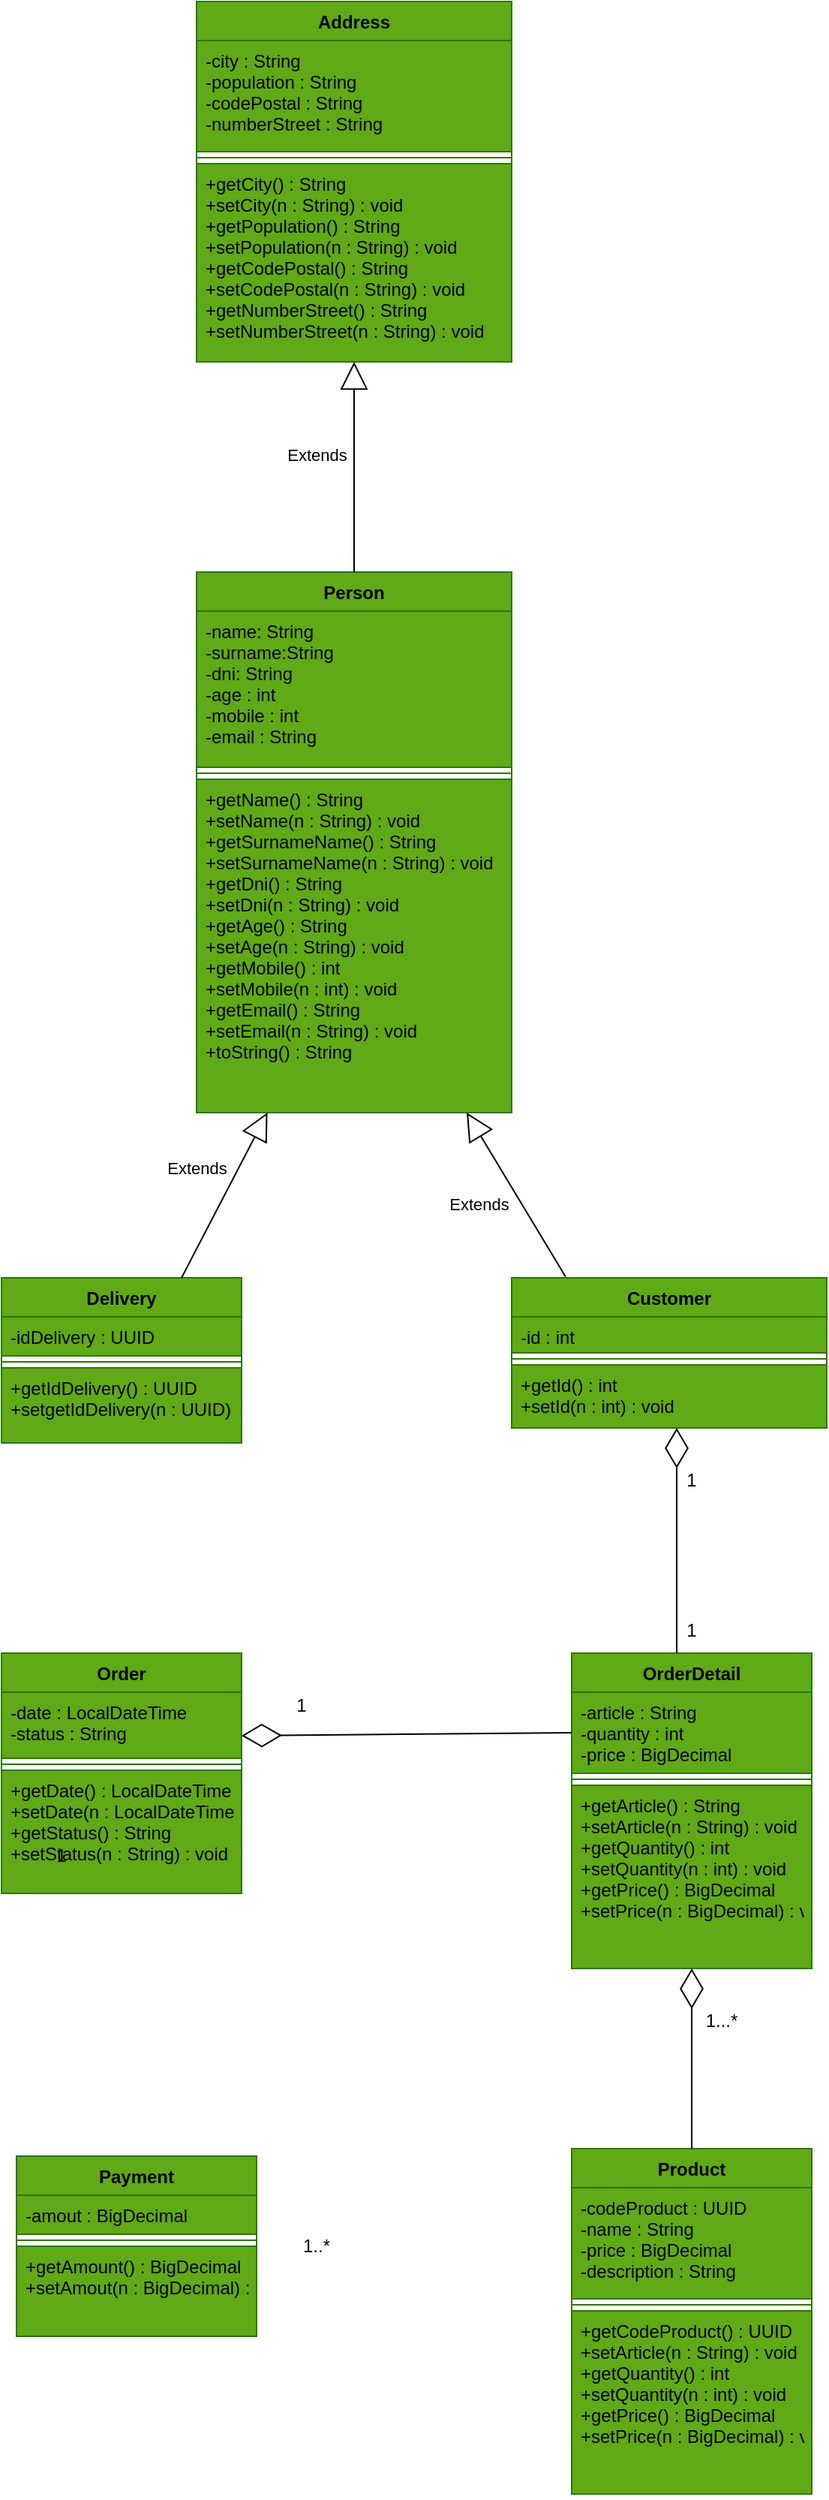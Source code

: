<mxfile>
    <diagram id="Tv7iavAmcZXi8wd-qXHu" name="Page-1">
        <mxGraphModel dx="1066" dy="2812" grid="1" gridSize="10" guides="1" tooltips="1" connect="1" arrows="1" fold="1" page="1" pageScale="1" pageWidth="850" pageHeight="1100" math="0" shadow="0">
            <root>
                <mxCell id="0"/>
                <mxCell id="1" parent="0"/>
                <mxCell id="2" value="Customer" style="swimlane;fontStyle=1;align=center;verticalAlign=top;childLayout=stackLayout;horizontal=1;startSize=26;horizontalStack=0;resizeParent=1;resizeParentMax=0;resizeLast=0;collapsible=1;marginBottom=0;fillColor=#60a917;fontColor=#000000;strokeColor=#2D7600;" parent="1" vertex="1">
                    <mxGeometry x="500" y="-320" width="210" height="100" as="geometry"/>
                </mxCell>
                <mxCell id="3" value="-id : int" style="text;strokeColor=#2D7600;fillColor=#60a917;align=left;verticalAlign=top;spacingLeft=4;spacingRight=4;overflow=hidden;rotatable=0;points=[[0,0.5],[1,0.5]];portConstraint=eastwest;fontColor=#000000;" parent="2" vertex="1">
                    <mxGeometry y="26" width="210" height="24" as="geometry"/>
                </mxCell>
                <mxCell id="4" value="" style="line;strokeWidth=1;fillColor=none;align=left;verticalAlign=middle;spacingTop=-1;spacingLeft=3;spacingRight=3;rotatable=0;labelPosition=right;points=[];portConstraint=eastwest;strokeColor=inherit;" parent="2" vertex="1">
                    <mxGeometry y="50" width="210" height="8" as="geometry"/>
                </mxCell>
                <mxCell id="5" value="+getId() : int&#10;+setId(n : int) : void&#10;&#10;" style="text;strokeColor=#2D7600;fillColor=#60a917;align=left;verticalAlign=top;spacingLeft=4;spacingRight=4;overflow=hidden;rotatable=0;points=[[0,0.5],[1,0.5]];portConstraint=eastwest;fontColor=#000000;" parent="2" vertex="1">
                    <mxGeometry y="58" width="210" height="42" as="geometry"/>
                </mxCell>
                <mxCell id="10" value="Address" style="swimlane;fontStyle=1;align=center;verticalAlign=top;childLayout=stackLayout;horizontal=1;startSize=26;horizontalStack=0;resizeParent=1;resizeParentMax=0;resizeLast=0;collapsible=1;marginBottom=0;fillColor=#60a917;fontColor=#000000;strokeColor=#2D7600;" parent="1" vertex="1">
                    <mxGeometry x="290" y="-1170" width="210" height="240" as="geometry">
                        <mxRectangle x="280" y="460" width="90" height="30" as="alternateBounds"/>
                    </mxGeometry>
                </mxCell>
                <mxCell id="11" value="-city : String&#10;-population : String&#10;-codePostal : String&#10;-numberStreet : String&#10;&#10;" style="text;strokeColor=#2D7600;fillColor=#60a917;align=left;verticalAlign=top;spacingLeft=4;spacingRight=4;overflow=hidden;rotatable=0;points=[[0,0.5],[1,0.5]];portConstraint=eastwest;fontColor=#000000;" parent="10" vertex="1">
                    <mxGeometry y="26" width="210" height="74" as="geometry"/>
                </mxCell>
                <mxCell id="12" value="" style="line;strokeWidth=1;fillColor=none;align=left;verticalAlign=middle;spacingTop=-1;spacingLeft=3;spacingRight=3;rotatable=0;labelPosition=right;points=[];portConstraint=eastwest;strokeColor=inherit;" parent="10" vertex="1">
                    <mxGeometry y="100" width="210" height="8" as="geometry"/>
                </mxCell>
                <mxCell id="13" value="+getCity() : String&#10;+setCity(n : String) : void&#10;+getPopulation() : String&#10;+setPopulation(n : String) : void&#10;+getCodePostal() : String&#10;+setCodePostal(n : String) : void&#10;+getNumberStreet() : String&#10;+setNumberStreet(n : String) : void" style="text;strokeColor=#2D7600;fillColor=#60a917;align=left;verticalAlign=top;spacingLeft=4;spacingRight=4;overflow=hidden;rotatable=0;points=[[0,0.5],[1,0.5]];portConstraint=eastwest;fontColor=#000000;" parent="10" vertex="1">
                    <mxGeometry y="108" width="210" height="132" as="geometry"/>
                </mxCell>
                <mxCell id="17" value="Order" style="swimlane;fontStyle=1;align=center;verticalAlign=top;childLayout=stackLayout;horizontal=1;startSize=26;horizontalStack=0;resizeParent=1;resizeParentMax=0;resizeLast=0;collapsible=1;marginBottom=0;fontColor=#000000;fillColor=#60a917;strokeColor=#2D7600;" parent="1" vertex="1">
                    <mxGeometry x="160" y="-70" width="160" height="160" as="geometry"/>
                </mxCell>
                <mxCell id="18" value="-date : LocalDateTime&#10;-status : String" style="text;strokeColor=#2D7600;fillColor=#60a917;align=left;verticalAlign=top;spacingLeft=4;spacingRight=4;overflow=hidden;rotatable=0;points=[[0,0.5],[1,0.5]];portConstraint=eastwest;fontColor=#000000;" parent="17" vertex="1">
                    <mxGeometry y="26" width="160" height="44" as="geometry"/>
                </mxCell>
                <mxCell id="19" value="" style="line;strokeWidth=1;fillColor=none;align=left;verticalAlign=middle;spacingTop=-1;spacingLeft=3;spacingRight=3;rotatable=0;labelPosition=right;points=[];portConstraint=eastwest;strokeColor=inherit;fontColor=#000000;" parent="17" vertex="1">
                    <mxGeometry y="70" width="160" height="8" as="geometry"/>
                </mxCell>
                <mxCell id="20" value="+getDate() : LocalDateTime&#10;+setDate(n : LocalDateTime) : void&#10;+getStatus() : String&#10;+setStatus(n : String) : void" style="text;strokeColor=#2D7600;fillColor=#60a917;align=left;verticalAlign=top;spacingLeft=4;spacingRight=4;overflow=hidden;rotatable=0;points=[[0,0.5],[1,0.5]];portConstraint=eastwest;fontColor=#000000;" parent="17" vertex="1">
                    <mxGeometry y="78" width="160" height="82" as="geometry"/>
                </mxCell>
                <mxCell id="25" value="1" style="text;html=1;strokeColor=none;fillColor=none;align=center;verticalAlign=middle;whiteSpace=wrap;rounded=0;fontColor=#000000;" parent="1" vertex="1">
                    <mxGeometry x="170" y="50" width="60" height="30" as="geometry"/>
                </mxCell>
                <mxCell id="30" value="OrderDetail" style="swimlane;fontStyle=1;align=center;verticalAlign=top;childLayout=stackLayout;horizontal=1;startSize=26;horizontalStack=0;resizeParent=1;resizeParentMax=0;resizeLast=0;collapsible=1;marginBottom=0;fontColor=#000000;fillColor=#60a917;strokeColor=#2D7600;" parent="1" vertex="1">
                    <mxGeometry x="540" y="-70" width="160" height="210" as="geometry"/>
                </mxCell>
                <mxCell id="31" value="-article : String&#10;-quantity : int&#10;-price : BigDecimal&#10;" style="text;strokeColor=#2D7600;fillColor=#60a917;align=left;verticalAlign=top;spacingLeft=4;spacingRight=4;overflow=hidden;rotatable=0;points=[[0,0.5],[1,0.5]];portConstraint=eastwest;fontColor=#000000;" parent="30" vertex="1">
                    <mxGeometry y="26" width="160" height="54" as="geometry"/>
                </mxCell>
                <mxCell id="32" value="" style="line;strokeWidth=1;fillColor=none;align=left;verticalAlign=middle;spacingTop=-1;spacingLeft=3;spacingRight=3;rotatable=0;labelPosition=right;points=[];portConstraint=eastwest;strokeColor=inherit;fontColor=#FFFFFF;" parent="30" vertex="1">
                    <mxGeometry y="80" width="160" height="8" as="geometry"/>
                </mxCell>
                <mxCell id="33" value="+getArticle() : String&#10;+setArticle(n : String) : void&#10;+getQuantity() : int&#10;+setQuantity(n : int) : void&#10;+getPrice() : BigDecimal&#10;+setPrice(n : BigDecimal) : void" style="text;strokeColor=#2D7600;fillColor=#60a917;align=left;verticalAlign=top;spacingLeft=4;spacingRight=4;overflow=hidden;rotatable=0;points=[[0,0.5],[1,0.5]];portConstraint=eastwest;fontColor=#000000;" parent="30" vertex="1">
                    <mxGeometry y="88" width="160" height="122" as="geometry"/>
                </mxCell>
                <mxCell id="44" value="Payment" style="swimlane;fontStyle=1;align=center;verticalAlign=top;childLayout=stackLayout;horizontal=1;startSize=26;horizontalStack=0;resizeParent=1;resizeParentMax=0;resizeLast=0;collapsible=1;marginBottom=0;fontColor=#000000;fillColor=#60a917;strokeColor=#2D7600;" parent="1" vertex="1">
                    <mxGeometry x="170" y="265" width="160" height="120" as="geometry"/>
                </mxCell>
                <mxCell id="45" value="-amout : BigDecimal" style="text;strokeColor=#2D7600;fillColor=#60a917;align=left;verticalAlign=top;spacingLeft=4;spacingRight=4;overflow=hidden;rotatable=0;points=[[0,0.5],[1,0.5]];portConstraint=eastwest;fontColor=#000000;" parent="44" vertex="1">
                    <mxGeometry y="26" width="160" height="26" as="geometry"/>
                </mxCell>
                <mxCell id="46" value="" style="line;strokeWidth=1;fillColor=none;align=left;verticalAlign=middle;spacingTop=-1;spacingLeft=3;spacingRight=3;rotatable=0;labelPosition=right;points=[];portConstraint=eastwest;strokeColor=inherit;fontColor=#FFFFFF;" parent="44" vertex="1">
                    <mxGeometry y="52" width="160" height="8" as="geometry"/>
                </mxCell>
                <mxCell id="47" value="+getAmount() : BigDecimal&#10;+setAmout(n : BigDecimal) : void" style="text;strokeColor=#2D7600;fillColor=#60a917;align=left;verticalAlign=top;spacingLeft=4;spacingRight=4;overflow=hidden;rotatable=0;points=[[0,0.5],[1,0.5]];portConstraint=eastwest;fontColor=#000000;" parent="44" vertex="1">
                    <mxGeometry y="60" width="160" height="60" as="geometry"/>
                </mxCell>
                <mxCell id="52" value="Delivery" style="swimlane;fontStyle=1;align=center;verticalAlign=top;childLayout=stackLayout;horizontal=1;startSize=26;horizontalStack=0;resizeParent=1;resizeParentMax=0;resizeLast=0;collapsible=1;marginBottom=0;fontColor=#000000;fillColor=#60a917;strokeColor=#2D7600;" parent="1" vertex="1">
                    <mxGeometry x="160" y="-320" width="160" height="110" as="geometry"/>
                </mxCell>
                <mxCell id="53" value="-idDelivery : UUID" style="text;strokeColor=#2D7600;fillColor=#60a917;align=left;verticalAlign=top;spacingLeft=4;spacingRight=4;overflow=hidden;rotatable=0;points=[[0,0.5],[1,0.5]];portConstraint=eastwest;fontColor=#000000;" parent="52" vertex="1">
                    <mxGeometry y="26" width="160" height="26" as="geometry"/>
                </mxCell>
                <mxCell id="54" value="" style="line;strokeWidth=1;fillColor=none;align=left;verticalAlign=middle;spacingTop=-1;spacingLeft=3;spacingRight=3;rotatable=0;labelPosition=right;points=[];portConstraint=eastwest;strokeColor=inherit;fontColor=#000000;" parent="52" vertex="1">
                    <mxGeometry y="52" width="160" height="8" as="geometry"/>
                </mxCell>
                <mxCell id="55" value="+getIdDelivery() : UUID&#10;+setgetIdDelivery(n : UUID) : void" style="text;strokeColor=#2D7600;fillColor=#60a917;align=left;verticalAlign=top;spacingLeft=4;spacingRight=4;overflow=hidden;rotatable=0;points=[[0,0.5],[1,0.5]];portConstraint=eastwest;fontColor=#000000;" parent="52" vertex="1">
                    <mxGeometry y="60" width="160" height="50" as="geometry"/>
                </mxCell>
                <mxCell id="63" value="&lt;font color=&quot;#000000&quot;&gt;1&lt;/font&gt;" style="text;html=1;strokeColor=none;fillColor=none;align=center;verticalAlign=middle;whiteSpace=wrap;rounded=0;labelBackgroundColor=#NONE;fontColor=#FFFFFF;" parent="1" vertex="1">
                    <mxGeometry x="330" y="-50" width="60" height="30" as="geometry"/>
                </mxCell>
                <mxCell id="64" value="&lt;font color=&quot;#000000&quot;&gt;1..*&lt;/font&gt;" style="text;html=1;strokeColor=none;fillColor=none;align=center;verticalAlign=middle;whiteSpace=wrap;rounded=0;labelBackgroundColor=none;fontColor=#FFFFFF;" parent="1" vertex="1">
                    <mxGeometry x="340" y="310" width="60" height="30" as="geometry"/>
                </mxCell>
                <mxCell id="69" value="Person" style="swimlane;fontStyle=1;align=center;verticalAlign=top;childLayout=stackLayout;horizontal=1;startSize=26;horizontalStack=0;resizeParent=1;resizeParentMax=0;resizeLast=0;collapsible=1;marginBottom=0;fillColor=#60a917;fontColor=#000000;strokeColor=#2D7600;" vertex="1" parent="1">
                    <mxGeometry x="290" y="-790" width="210" height="360" as="geometry"/>
                </mxCell>
                <mxCell id="70" value="-name: String&#10;-surname:String&#10;-dni: String&#10;-age : int&#10;-mobile : int&#10;-email : String&#10;&#10;&#10;" style="text;strokeColor=#2D7600;fillColor=#60a917;align=left;verticalAlign=top;spacingLeft=4;spacingRight=4;overflow=hidden;rotatable=0;points=[[0,0.5],[1,0.5]];portConstraint=eastwest;fontColor=#000000;" vertex="1" parent="69">
                    <mxGeometry y="26" width="210" height="104" as="geometry"/>
                </mxCell>
                <mxCell id="71" value="" style="line;strokeWidth=1;fillColor=none;align=left;verticalAlign=middle;spacingTop=-1;spacingLeft=3;spacingRight=3;rotatable=0;labelPosition=right;points=[];portConstraint=eastwest;strokeColor=inherit;" vertex="1" parent="69">
                    <mxGeometry y="130" width="210" height="8" as="geometry"/>
                </mxCell>
                <mxCell id="72" value="+getName() : String&#10;+setName(n : String) : void&#10;+getSurnameName() : String&#10;+setSurnameName(n : String) : void&#10;+getDni() : String&#10;+setDni(n : String) : void&#10;+getAge() : String&#10;+setAge(n : String) : void&#10;+getMobile() : int&#10;+setMobile(n : int) : void&#10;+getEmail() : String&#10;+setEmail(n : String) : void&#10;+toString() : String&#10;" style="text;strokeColor=#2D7600;fillColor=#60a917;align=left;verticalAlign=top;spacingLeft=4;spacingRight=4;overflow=hidden;rotatable=0;points=[[0,0.5],[1,0.5]];portConstraint=eastwest;fontColor=#000000;" vertex="1" parent="69">
                    <mxGeometry y="138" width="210" height="222" as="geometry"/>
                </mxCell>
                <mxCell id="73" value="Extends" style="endArrow=block;endSize=16;endFill=0;html=1;fontColor=#000000;exitX=0.171;exitY=-0.007;exitDx=0;exitDy=0;exitPerimeter=0;" edge="1" parent="1" source="2">
                    <mxGeometry x="0.111" y="25" width="160" relative="1" as="geometry">
                        <mxPoint x="530" y="-330" as="sourcePoint"/>
                        <mxPoint x="470" y="-430" as="targetPoint"/>
                        <mxPoint as="offset"/>
                    </mxGeometry>
                </mxCell>
                <mxCell id="74" value="Extends" style="endArrow=block;endSize=16;endFill=0;html=1;fontColor=#000000;exitX=0.75;exitY=0;exitDx=0;exitDy=0;" edge="1" parent="1" source="52" target="72">
                    <mxGeometry x="0.111" y="25" width="160" relative="1" as="geometry">
                        <mxPoint x="220" y="-330" as="sourcePoint"/>
                        <mxPoint x="550" y="-500" as="targetPoint"/>
                        <mxPoint as="offset"/>
                    </mxGeometry>
                </mxCell>
                <mxCell id="75" value="Extends" style="endArrow=block;endSize=16;endFill=0;html=1;fontColor=#000000;exitX=0.5;exitY=0;exitDx=0;exitDy=0;" edge="1" parent="1" source="69" target="13">
                    <mxGeometry x="0.111" y="25" width="160" relative="1" as="geometry">
                        <mxPoint x="505.45" y="-814" as="sourcePoint"/>
                        <mxPoint x="360.0" y="-920.004" as="targetPoint"/>
                        <mxPoint as="offset"/>
                    </mxGeometry>
                </mxCell>
                <mxCell id="76" value="" style="endArrow=diamondThin;endFill=0;endSize=24;html=1;fontColor=#000000;entryX=0.5;entryY=1;entryDx=0;entryDy=0;" edge="1" parent="1">
                    <mxGeometry width="160" relative="1" as="geometry">
                        <mxPoint x="610" y="-70" as="sourcePoint"/>
                        <mxPoint x="610" y="-220" as="targetPoint"/>
                    </mxGeometry>
                </mxCell>
                <mxCell id="77" value="1" style="text;html=1;strokeColor=none;fillColor=none;align=center;verticalAlign=middle;whiteSpace=wrap;rounded=0;fontColor=#000000;" vertex="1" parent="1">
                    <mxGeometry x="590" y="-200" width="60" height="30" as="geometry"/>
                </mxCell>
                <mxCell id="78" value="1" style="text;html=1;strokeColor=none;fillColor=none;align=center;verticalAlign=middle;whiteSpace=wrap;rounded=0;fontColor=#000000;" vertex="1" parent="1">
                    <mxGeometry x="590" y="-100" width="60" height="30" as="geometry"/>
                </mxCell>
                <mxCell id="79" value="" style="endArrow=diamondThin;endFill=0;endSize=24;html=1;fontColor=#000000;entryX=1;entryY=0.659;entryDx=0;entryDy=0;exitX=0;exitY=0.5;exitDx=0;exitDy=0;entryPerimeter=0;" edge="1" parent="1" source="31" target="18">
                    <mxGeometry width="160" relative="1" as="geometry">
                        <mxPoint x="390" y="10" as="sourcePoint"/>
                        <mxPoint x="390" y="-140" as="targetPoint"/>
                    </mxGeometry>
                </mxCell>
                <mxCell id="80" value="Product" style="swimlane;fontStyle=1;align=center;verticalAlign=top;childLayout=stackLayout;horizontal=1;startSize=26;horizontalStack=0;resizeParent=1;resizeParentMax=0;resizeLast=0;collapsible=1;marginBottom=0;fontColor=#000000;fillColor=#60a917;strokeColor=#2D7600;" vertex="1" parent="1">
                    <mxGeometry x="540" y="260" width="160" height="230" as="geometry"/>
                </mxCell>
                <mxCell id="81" value="-codeProduct : UUID&#10;-name : String&#10;-price : BigDecimal&#10;-description : String&#10;" style="text;strokeColor=#2D7600;fillColor=#60a917;align=left;verticalAlign=top;spacingLeft=4;spacingRight=4;overflow=hidden;rotatable=0;points=[[0,0.5],[1,0.5]];portConstraint=eastwest;fontColor=#000000;" vertex="1" parent="80">
                    <mxGeometry y="26" width="160" height="74" as="geometry"/>
                </mxCell>
                <mxCell id="82" value="" style="line;strokeWidth=1;fillColor=none;align=left;verticalAlign=middle;spacingTop=-1;spacingLeft=3;spacingRight=3;rotatable=0;labelPosition=right;points=[];portConstraint=eastwest;strokeColor=inherit;fontColor=#FFFFFF;" vertex="1" parent="80">
                    <mxGeometry y="100" width="160" height="8" as="geometry"/>
                </mxCell>
                <mxCell id="83" value="+getCodeProduct() : UUID&#10;+setArticle(n : String) : void&#10;+getQuantity() : int&#10;+setQuantity(n : int) : void&#10;+getPrice() : BigDecimal&#10;+setPrice(n : BigDecimal) : void" style="text;strokeColor=#2D7600;fillColor=#60a917;align=left;verticalAlign=top;spacingLeft=4;spacingRight=4;overflow=hidden;rotatable=0;points=[[0,0.5],[1,0.5]];portConstraint=eastwest;fontColor=#000000;" vertex="1" parent="80">
                    <mxGeometry y="108" width="160" height="122" as="geometry"/>
                </mxCell>
                <mxCell id="84" value="" style="endArrow=diamondThin;endFill=0;endSize=24;html=1;fontColor=#000000;exitX=0.5;exitY=0;exitDx=0;exitDy=0;" edge="1" parent="1" source="80" target="33">
                    <mxGeometry width="160" relative="1" as="geometry">
                        <mxPoint x="520" y="150" as="sourcePoint"/>
                        <mxPoint x="300" y="151.996" as="targetPoint"/>
                    </mxGeometry>
                </mxCell>
                <mxCell id="85" value="&lt;font color=&quot;#000000&quot;&gt;1...*&lt;/font&gt;" style="text;html=1;strokeColor=none;fillColor=none;align=center;verticalAlign=middle;whiteSpace=wrap;rounded=0;labelBackgroundColor=#NONE;fontColor=#FFFFFF;" vertex="1" parent="1">
                    <mxGeometry x="610" y="160" width="60" height="30" as="geometry"/>
                </mxCell>
            </root>
        </mxGraphModel>
    </diagram>
</mxfile>